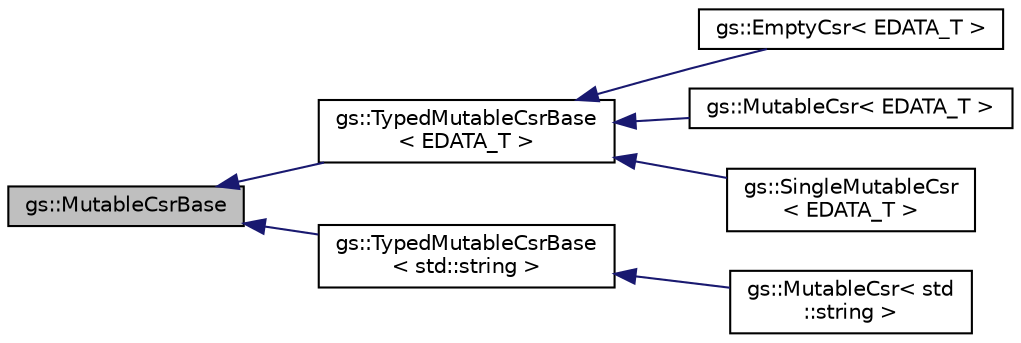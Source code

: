 digraph "gs::MutableCsrBase"
{
 // LATEX_PDF_SIZE
  edge [fontname="Helvetica",fontsize="10",labelfontname="Helvetica",labelfontsize="10"];
  node [fontname="Helvetica",fontsize="10",shape=record];
  rankdir="LR";
  Node1 [label="gs::MutableCsrBase",height=0.2,width=0.4,color="black", fillcolor="grey75", style="filled", fontcolor="black",tooltip=" "];
  Node1 -> Node2 [dir="back",color="midnightblue",fontsize="10",style="solid",fontname="Helvetica"];
  Node2 [label="gs::TypedMutableCsrBase\l\< EDATA_T \>",height=0.2,width=0.4,color="black", fillcolor="white", style="filled",URL="$classgs_1_1TypedMutableCsrBase.html",tooltip=" "];
  Node2 -> Node3 [dir="back",color="midnightblue",fontsize="10",style="solid",fontname="Helvetica"];
  Node3 [label="gs::EmptyCsr\< EDATA_T \>",height=0.2,width=0.4,color="black", fillcolor="white", style="filled",URL="$classgs_1_1EmptyCsr.html",tooltip=" "];
  Node2 -> Node4 [dir="back",color="midnightblue",fontsize="10",style="solid",fontname="Helvetica"];
  Node4 [label="gs::MutableCsr\< EDATA_T \>",height=0.2,width=0.4,color="black", fillcolor="white", style="filled",URL="$classgs_1_1MutableCsr.html",tooltip=" "];
  Node2 -> Node5 [dir="back",color="midnightblue",fontsize="10",style="solid",fontname="Helvetica"];
  Node5 [label="gs::SingleMutableCsr\l\< EDATA_T \>",height=0.2,width=0.4,color="black", fillcolor="white", style="filled",URL="$classgs_1_1SingleMutableCsr.html",tooltip=" "];
  Node1 -> Node6 [dir="back",color="midnightblue",fontsize="10",style="solid",fontname="Helvetica"];
  Node6 [label="gs::TypedMutableCsrBase\l\< std::string \>",height=0.2,width=0.4,color="black", fillcolor="white", style="filled",URL="$classgs_1_1TypedMutableCsrBase.html",tooltip=" "];
  Node6 -> Node7 [dir="back",color="midnightblue",fontsize="10",style="solid",fontname="Helvetica"];
  Node7 [label="gs::MutableCsr\< std\l::string \>",height=0.2,width=0.4,color="black", fillcolor="white", style="filled",URL="$classgs_1_1MutableCsr_3_01std_1_1string_01_4.html",tooltip=" "];
}
